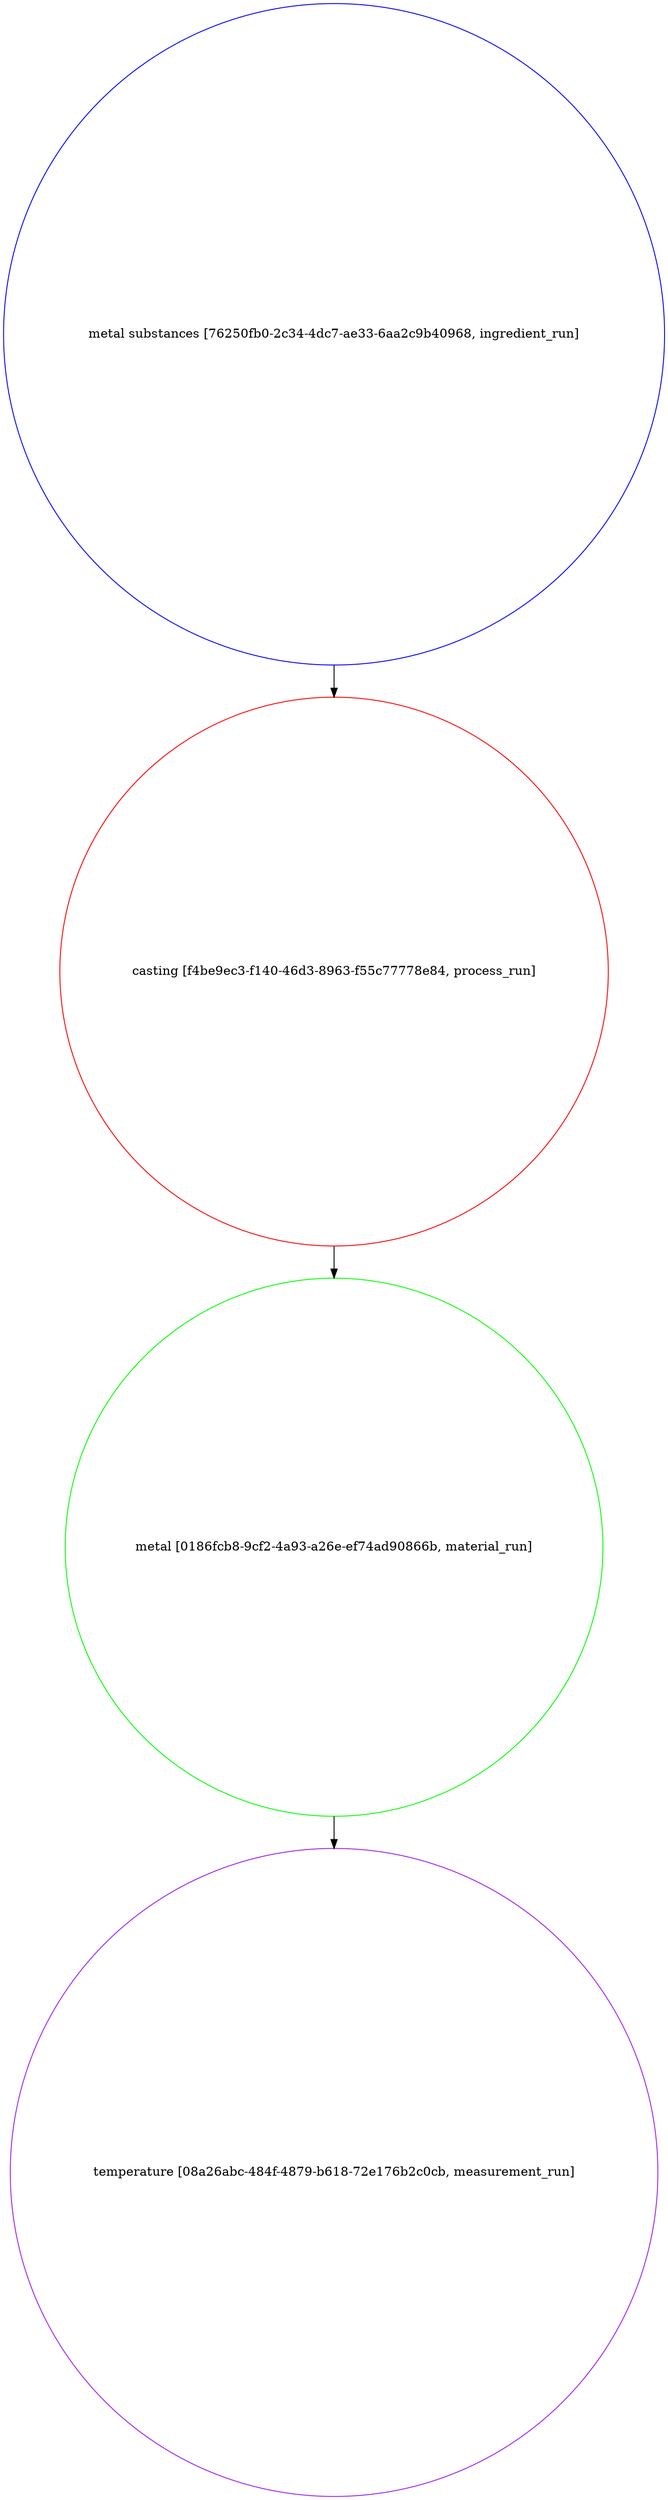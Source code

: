 strict digraph "f76ac649-d15e-44a1-ae42-61f830e9a3fb" {
	graph [bb="0,0,739.63,2788.4",
		name="f76ac649-d15e-44a1-ae42-61f830e9a3fb"
	];
	node [label="\N"];
	"metal substances [76250fb0-2c34-4dc7-ae33-6aa2c9b40968, ingredient_run]"	 [color=blue,
		height=10.273,
		object="{\"absolute_quantity\": null, \"file_links\": [], \"labels\": [], \"mass_fraction\": null, \"material\": null, \"name\": \"metal substances\", \"\
notes\": null, \"number_fraction\": null, \"process\": {\"id\": \"f4be9ec3-f140-46d3-8963-f55c77778e84\", \"scope\": \"auto\", \"type\": \"link_\
by_uid\"}, \"spec\": {\"id\": \"3440c2c4-fa6a-4468-b032-e99f580b4359\", \"scope\": \"auto\", \"type\": \"link_by_uid\"}, \"tags\": [], \"type\": \"ingredient_\
run\", \"uids\": {\"auto\": \"76250fb0-2c34-4dc7-ae33-6aa2c9b40968\"}, \"volume_fraction\": null}",
		pos="369.82,2418.5",
		shape=circle,
		type=ingredient_run,
		uuid="76250fb0-2c34-4dc7-ae33-6aa2c9b40968",
		width=10.273];
	"casting [f4be9ec3-f140-46d3-8963-f55c77778e84, process_run]"	 [color=red,
		height=8.5215,
		object="{\"conditions\": [], \"file_links\": [], \"name\": \"casting\", \"notes\": null, \"parameters\": [], \"source\": null, \"spec\": {\"id\": \"e4de5c44-52a8-43e4-aef4-f00a3ba2d3d1\", \"\
scope\": \"auto\", \"type\": \"link_by_uid\"}, \"tags\": [], \"type\": \"process_run\", \"uids\": {\"auto\": \"f4be9ec3-f140-46d3-8963-f55c77778e84\"}}",
		pos="369.82,1706",
		shape=circle,
		type=process_run,
		uuid="f4be9ec3-f140-46d3-8963-f55c77778e84",
		width=8.5215];
	"metal substances [76250fb0-2c34-4dc7-ae33-6aa2c9b40968, ingredient_run]" -> "casting [f4be9ec3-f140-46d3-8963-f55c77778e84, process_run]"	 [pos="e,369.82,2013 369.82,2048.7 369.82,2040.1 369.82,2031.5 369.82,2023"];
	"metal [0186fcb8-9cf2-4a93-a26e-ef74ad90866b, material_run]"	 [color=green,
		height=8.359,
		object="{\"file_links\": [], \"name\": \"metal\", \"notes\": null, \"process\": {\"id\": \"f4be9ec3-f140-46d3-8963-f55c77778e84\", \"scope\": \"auto\", \"type\": \"\
link_by_uid\"}, \"sample_type\": \"unknown\", \"spec\": {\"id\": \"54553117-4ad5-4bc4-88fc-62785322964a\", \"scope\": \"auto\", \"type\": \"link_by_\
uid\"}, \"tags\": [], \"type\": \"material_run\", \"uids\": {\"auto\": \"0186fcb8-9cf2-4a93-a26e-ef74ad90866b\"}}",
		pos="369.82,1062.3",
		shape=circle,
		type=material_run,
		uuid="0186fcb8-9cf2-4a93-a26e-ef74ad90866b",
		width=8.359];
	"casting [f4be9ec3-f140-46d3-8963-f55c77778e84, process_run]" -> "metal [0186fcb8-9cf2-4a93-a26e-ef74ad90866b, material_run]"	 [pos="e,369.82,1363.3 369.82,1398.7 369.82,1390.3 369.82,1381.9 369.82,1373.5"];
	"temperature [08a26abc-484f-4879-b618-72e176b2c0cb, measurement_run]"	 [color=purple,
		height=10.074,
		object="{\"conditions\": [], \"file_links\": [], \"material\": {\"id\": \"0186fcb8-9cf2-4a93-a26e-ef74ad90866b\", \"scope\": \"auto\", \"type\": \"link_by_\
uid\"}, \"name\": \"temperature\", \"notes\": null, \"parameters\": [], \"properties\": [], \"source\": null, \"spec\": {\"id\": \"7fd97370-9a84-4a1d-adef-6e7478c77a34\", \"\
scope\": \"auto\", \"type\": \"link_by_uid\"}, \"tags\": [], \"type\": \"measurement_run\", \"uids\": {\"auto\": \"08a26abc-484f-4879-b618-72e176b2c0cb\"}}",
		pos="369.82,362.67",
		shape=circle,
		type=measurement_run,
		uuid="08a26abc-484f-4879-b618-72e176b2c0cb",
		width=10.074];
	"metal [0186fcb8-9cf2-4a93-a26e-ef74ad90866b, material_run]" -> "temperature [08a26abc-484f-4879-b618-72e176b2c0cb, measurement_run]"	 [pos="e,369.82,725.54 369.82,761.26 369.82,752.74 369.82,744.19 369.82,735.61"];
}
